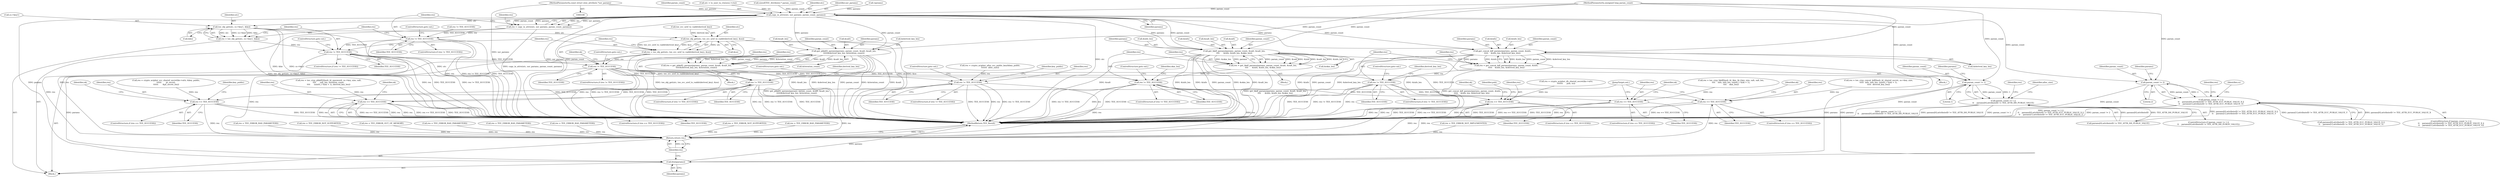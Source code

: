 digraph "0_optee_os_a637243270fc1faae16de059091795c32d86e65e@pointer" {
"1000110" [label="(MethodParameterIn,const struct utee_attribute *usr_params)"];
"1000174" [label="(Call,copy_in_attrs(utc, usr_params, param_count, params))"];
"1000172" [label="(Call,res = copy_in_attrs(utc, usr_params, param_count, params))"];
"1000180" [label="(Call,res != TEE_SUCCESS)"];
"1000194" [label="(Call,res != TEE_SUCCESS)"];
"1000207" [label="(Call,res != TEE_SUCCESS)"];
"1000314" [label="(Call,res == TEE_SUCCESS)"];
"1000847" [label="(Return,return res;)"];
"1000431" [label="(Call,res != TEE_SUCCESS)"];
"1000514" [label="(Call,res == TEE_SUCCESS)"];
"1000588" [label="(Call,res != TEE_SUCCESS)"];
"1000622" [label="(Call,res == TEE_SUCCESS)"];
"1000687" [label="(Call,res != TEE_SUCCESS)"];
"1000719" [label="(Call,res == TEE_SUCCESS)"];
"1000787" [label="(Call,res != TEE_SUCCESS)"];
"1000820" [label="(Call,res == TEE_SUCCESS)"];
"1000186" [label="(Call,tee_obj_get(utc, cs->key1, &ko))"];
"1000184" [label="(Call,res = tee_obj_get(utc, cs->key1, &ko))"];
"1000200" [label="(Call,tee_obj_get(utc, tee_svc_uref_to_vaddr(derived_key), &so))"];
"1000198" [label="(Call,res = tee_obj_get(utc, tee_svc_uref_to_vaddr(derived_key), &so))"];
"1000244" [label="(Call,param_count != 1)"];
"1000243" [label="(Call,param_count != 1 ||\n\t\t    params[0].attributeID != TEE_ATTR_DH_PUBLIC_VALUE)"];
"1000366" [label="(Call,param_count != 2)"];
"1000365" [label="(Call,param_count != 2 ||\n\t\t    params[0].attributeID != TEE_ATTR_ECC_PUBLIC_VALUE_X ||\n\t\t    params[1].attributeID != TEE_ATTR_ECC_PUBLIC_VALUE_Y)"];
"1000574" [label="(Call,get_hkdf_params(params, param_count, &salt, &salt_len,\n\t\t\t\t      &info, &info_len, &okm_len))"];
"1000572" [label="(Call,res = get_hkdf_params(params, param_count, &salt, &salt_len,\n\t\t\t\t      &info, &info_len, &okm_len))"];
"1000845" [label="(Call,free(params))"];
"1000677" [label="(Call,get_concat_kdf_params(params, param_count, &info,\n\t\t\t\t\t    &info_len, &derived_key_len))"];
"1000675" [label="(Call,res = get_concat_kdf_params(params, param_count, &info,\n\t\t\t\t\t    &info_len, &derived_key_len))"];
"1000775" [label="(Call,get_pbkdf2_params(params, param_count, &salt, &salt_len,\n\t\t\t\t\t&derived_key_len, &iteration_count))"];
"1000773" [label="(Call,res = get_pbkdf2_params(params, param_count, &salt, &salt_len,\n\t\t\t\t\t&derived_key_len, &iteration_count))"];
"1000202" [label="(Call,tee_svc_uref_to_vaddr(derived_key))"];
"1000182" [label="(Identifier,TEE_SUCCESS)"];
"1000208" [label="(Identifier,res)"];
"1000747" [label="(Block,)"];
"1000250" [label="(Identifier,params)"];
"1000113" [label="(Block,)"];
"1000212" [label="(Identifier,sk)"];
"1000675" [label="(Call,res = get_concat_kdf_params(params, param_count, &info,\n\t\t\t\t\t    &info_len, &derived_key_len))"];
"1000693" [label="(Identifier,derived_key_len)"];
"1000847" [label="(Return,return res;)"];
"1000369" [label="(Call,params[0].attributeID != TEE_ATTR_ECC_PUBLIC_VALUE_X ||\n\t\t    params[1].attributeID != TEE_ATTR_ECC_PUBLIC_VALUE_Y)"];
"1000210" [label="(ControlStructure,goto out;)"];
"1000364" [label="(ControlStructure,if (param_count != 2 ||\n\t\t    params[0].attributeID != TEE_ATTR_ECC_PUBLIC_VALUE_X ||\n\t\t    params[1].attributeID != TEE_ATTR_ECC_PUBLIC_VALUE_Y))"];
"1000778" [label="(Call,&salt)"];
"1000782" [label="(Call,&derived_key_len)"];
"1000793" [label="(Identifier,derived_key_len)"];
"1000194" [label="(Call,res != TEE_SUCCESS)"];
"1000725" [label="(Identifier,sk)"];
"1000197" [label="(ControlStructure,goto out;)"];
"1000773" [label="(Call,res = get_pbkdf2_params(params, param_count, &salt, &salt_len,\n\t\t\t\t\t&derived_key_len, &iteration_count))"];
"1000788" [label="(Identifier,res)"];
"1000680" [label="(Call,&info)"];
"1000514" [label="(Call,res == TEE_SUCCESS)"];
"1000581" [label="(Call,&info)"];
"1000111" [label="(MethodParameterIn,unsigned long param_count)"];
"1000260" [label="(Identifier,alloc_size)"];
"1000193" [label="(ControlStructure,if (res != TEE_SUCCESS))"];
"1000188" [label="(Call,cs->key1)"];
"1000623" [label="(Identifier,res)"];
"1000365" [label="(Call,param_count != 2 ||\n\t\t    params[0].attributeID != TEE_ATTR_ECC_PUBLIC_VALUE_X ||\n\t\t    params[1].attributeID != TEE_ATTR_ECC_PUBLIC_VALUE_Y)"];
"1000432" [label="(Identifier,res)"];
"1000585" [label="(Call,&okm_len)"];
"1000678" [label="(Identifier,params)"];
"1000195" [label="(Identifier,res)"];
"1000434" [label="(ControlStructure,goto out;)"];
"1000173" [label="(Identifier,res)"];
"1000621" [label="(ControlStructure,if (res == TEE_SUCCESS))"];
"1000589" [label="(Identifier,res)"];
"1000650" [label="(Block,)"];
"1000780" [label="(Call,&salt_len)"];
"1000199" [label="(Identifier,res)"];
"1000368" [label="(Literal,2)"];
"1000719" [label="(Call,res == TEE_SUCCESS)"];
"1000687" [label="(Call,res != TEE_SUCCESS)"];
"1000720" [label="(Identifier,res)"];
"1000177" [label="(Identifier,param_count)"];
"1000373" [label="(Identifier,params)"];
"1000174" [label="(Call,copy_in_attrs(utc, usr_params, param_count, params))"];
"1000821" [label="(Identifier,res)"];
"1000305" [label="(Call,res = crypto_acipher_dh_shared_secret(ko->attr,\n\t\t\t\t\t\t\t      pub, ss))"];
"1000777" [label="(Identifier,param_count)"];
"1000184" [label="(Call,res = tee_obj_get(utc, cs->key1, &ko))"];
"1000577" [label="(Call,&salt)"];
"1000172" [label="(Call,res = copy_in_attrs(utc, usr_params, param_count, params))"];
"1000849" [label="(MethodReturn,TEE_Result)"];
"1000424" [label="(Call,res = crypto_acipher_alloc_ecc_public_key(&key_public,\n\t\t\t\t\t\t\t  alloc_size))"];
"1000576" [label="(Identifier,param_count)"];
"1000588" [label="(Call,res != TEE_SUCCESS)"];
"1000191" [label="(Call,&ko)"];
"1000155" [label="(Call,res != TEE_SUCCESS)"];
"1000196" [label="(Identifier,TEE_SUCCESS)"];
"1000579" [label="(Call,&salt_len)"];
"1000433" [label="(Identifier,TEE_SUCCESS)"];
"1000314" [label="(Call,res == TEE_SUCCESS)"];
"1000140" [label="(Call,utc = to_user_ta_ctx(sess->ctx))"];
"1000624" [label="(Identifier,TEE_SUCCESS)"];
"1000684" [label="(Call,&derived_key_len)"];
"1000420" [label="(Call,res = TEE_ERROR_NOT_IMPLEMENTED)"];
"1000698" [label="(Call,res = TEE_ERROR_BAD_PARAMETERS)"];
"1000802" [label="(Call,res = tee_cryp_pbkdf2(hash_id, password, ss->key_size, salt,\n\t\t\t\t      salt_len, iteration_count,\n\t\t\t\t      (uint8_t *)(sk + 1), derived_key_len))"];
"1000718" [label="(ControlStructure,if (res == TEE_SUCCESS))"];
"1000201" [label="(Identifier,utc)"];
"1000786" [label="(ControlStructure,if (res != TEE_SUCCESS))"];
"1000844" [label="(JumpTarget,out:)"];
"1000179" [label="(ControlStructure,if (res != TEE_SUCCESS))"];
"1000587" [label="(ControlStructure,if (res != TEE_SUCCESS))"];
"1000246" [label="(Literal,1)"];
"1000688" [label="(Identifier,res)"];
"1000628" [label="(Identifier,sk)"];
"1000784" [label="(Call,&iteration_count)"];
"1000320" [label="(Identifier,sk)"];
"1000841" [label="(Call,res = TEE_ERROR_NOT_SUPPORTED)"];
"1000677" [label="(Call,get_concat_kdf_params(params, param_count, &info,\n\t\t\t\t\t    &info_len, &derived_key_len))"];
"1000603" [label="(Call,res = tee_cryp_hkdf(hash_id, ikm, ik->key_size, salt, salt_len,\n\t\t\t\t    info, info_len, (uint8_t *)(sk + 1),\n\t\t\t\t    okm_len))"];
"1000846" [label="(Identifier,params)"];
"1000787" [label="(Call,res != TEE_SUCCESS)"];
"1000774" [label="(Identifier,res)"];
"1000344" [label="(Call,res = TEE_ERROR_OUT_OF_MEMORY)"];
"1000776" [label="(Identifier,params)"];
"1000207" [label="(Call,res != TEE_SUCCESS)"];
"1000848" [label="(Identifier,res)"];
"1000256" [label="(Identifier,res)"];
"1000583" [label="(Call,&info_len)"];
"1000516" [label="(Identifier,TEE_SUCCESS)"];
"1000775" [label="(Call,get_pbkdf2_params(params, param_count, &salt, &salt_len,\n\t\t\t\t\t&derived_key_len, &iteration_count))"];
"1000502" [label="(Call,res = crypto_acipher_ecc_shared_secret(ko->attr, &key_public,\n\t\t\t\t\t\t       pt_secret,\n\t\t\t\t\t\t       &pt_secret_len))"];
"1000536" [label="(Identifier,key_public)"];
"1000386" [label="(Identifier,res)"];
"1000244" [label="(Call,param_count != 1)"];
"1000367" [label="(Identifier,param_count)"];
"1000594" [label="(Identifier,okm_len)"];
"1000183" [label="(ControlStructure,goto out;)"];
"1000520" [label="(Identifier,sk)"];
"1000599" [label="(Call,res = TEE_ERROR_BAD_PARAMETERS)"];
"1000200" [label="(Call,tee_obj_get(utc, tee_svc_uref_to_vaddr(derived_key), &so))"];
"1000242" [label="(ControlStructure,if (param_count != 1 ||\n\t\t    params[0].attributeID != TEE_ATTR_DH_PUBLIC_VALUE))"];
"1000206" [label="(ControlStructure,if (res != TEE_SUCCESS))"];
"1000575" [label="(Identifier,params)"];
"1000185" [label="(Identifier,res)"];
"1000209" [label="(Identifier,TEE_SUCCESS)"];
"1000690" [label="(ControlStructure,goto out;)"];
"1000819" [label="(ControlStructure,if (res == TEE_SUCCESS))"];
"1000110" [label="(MethodParameterIn,const struct utee_attribute *usr_params)"];
"1000573" [label="(Identifier,res)"];
"1000385" [label="(Call,res = TEE_ERROR_BAD_PARAMETERS)"];
"1000513" [label="(ControlStructure,if (res == TEE_SUCCESS))"];
"1000676" [label="(Identifier,res)"];
"1000545" [label="(Block,)"];
"1000572" [label="(Call,res = get_hkdf_params(params, param_count, &salt, &salt_len,\n\t\t\t\t      &info, &info_len, &okm_len))"];
"1000702" [label="(Call,res = tee_cryp_concat_kdf(hash_id, shared_secret, ss->key_size,\n\t\t\t\t\t  info, info_len, (uint8_t *)(sk + 1),\n\t\t\t\t\t  derived_key_len))"];
"1000591" [label="(ControlStructure,goto out;)"];
"1000178" [label="(Identifier,params)"];
"1000622" [label="(Call,res == TEE_SUCCESS)"];
"1000163" [label="(Call,sizeof(TEE_Attribute) * param_count)"];
"1000689" [label="(Identifier,TEE_SUCCESS)"];
"1000515" [label="(Identifier,res)"];
"1000247" [label="(Call,params[0].attributeID != TEE_ATTR_DH_PUBLIC_VALUE)"];
"1000255" [label="(Call,res = TEE_ERROR_BAD_PARAMETERS)"];
"1000820" [label="(Call,res == TEE_SUCCESS)"];
"1000790" [label="(ControlStructure,goto out;)"];
"1000391" [label="(Identifier,cs)"];
"1000175" [label="(Identifier,utc)"];
"1000228" [label="(Call,res = TEE_ERROR_NOT_SUPPORTED)"];
"1000826" [label="(Identifier,sk)"];
"1000348" [label="(Identifier,pub)"];
"1000721" [label="(Identifier,TEE_SUCCESS)"];
"1000187" [label="(Identifier,utc)"];
"1000682" [label="(Call,&info_len)"];
"1000315" [label="(Identifier,res)"];
"1000437" [label="(Identifier,key_public)"];
"1000822" [label="(Identifier,TEE_SUCCESS)"];
"1000176" [label="(Identifier,usr_params)"];
"1000204" [label="(Call,&so)"];
"1000574" [label="(Call,get_hkdf_params(params, param_count, &salt, &salt_len,\n\t\t\t\t      &info, &info_len, &okm_len))"];
"1000431" [label="(Call,res != TEE_SUCCESS)"];
"1000313" [label="(ControlStructure,if (res == TEE_SUCCESS))"];
"1000686" [label="(ControlStructure,if (res != TEE_SUCCESS))"];
"1000789" [label="(Identifier,TEE_SUCCESS)"];
"1000845" [label="(Call,free(params))"];
"1000245" [label="(Identifier,param_count)"];
"1000366" [label="(Call,param_count != 2)"];
"1000180" [label="(Call,res != TEE_SUCCESS)"];
"1000679" [label="(Identifier,param_count)"];
"1000316" [label="(Identifier,TEE_SUCCESS)"];
"1000243" [label="(Call,param_count != 1 ||\n\t\t    params[0].attributeID != TEE_ATTR_DH_PUBLIC_VALUE)"];
"1000168" [label="(Call,!params)"];
"1000181" [label="(Identifier,res)"];
"1000198" [label="(Call,res = tee_obj_get(utc, tee_svc_uref_to_vaddr(derived_key), &so))"];
"1000430" [label="(ControlStructure,if (res != TEE_SUCCESS))"];
"1000798" [label="(Call,res = TEE_ERROR_BAD_PARAMETERS)"];
"1000590" [label="(Identifier,TEE_SUCCESS)"];
"1000186" [label="(Call,tee_obj_get(utc, cs->key1, &ko))"];
"1000110" -> "1000108"  [label="AST: "];
"1000110" -> "1000849"  [label="DDG: usr_params"];
"1000110" -> "1000174"  [label="DDG: usr_params"];
"1000174" -> "1000172"  [label="AST: "];
"1000174" -> "1000178"  [label="CFG: "];
"1000175" -> "1000174"  [label="AST: "];
"1000176" -> "1000174"  [label="AST: "];
"1000177" -> "1000174"  [label="AST: "];
"1000178" -> "1000174"  [label="AST: "];
"1000172" -> "1000174"  [label="CFG: "];
"1000174" -> "1000849"  [label="DDG: usr_params"];
"1000174" -> "1000849"  [label="DDG: param_count"];
"1000174" -> "1000849"  [label="DDG: utc"];
"1000174" -> "1000172"  [label="DDG: utc"];
"1000174" -> "1000172"  [label="DDG: usr_params"];
"1000174" -> "1000172"  [label="DDG: param_count"];
"1000174" -> "1000172"  [label="DDG: params"];
"1000140" -> "1000174"  [label="DDG: utc"];
"1000163" -> "1000174"  [label="DDG: param_count"];
"1000111" -> "1000174"  [label="DDG: param_count"];
"1000168" -> "1000174"  [label="DDG: params"];
"1000174" -> "1000186"  [label="DDG: utc"];
"1000174" -> "1000244"  [label="DDG: param_count"];
"1000174" -> "1000366"  [label="DDG: param_count"];
"1000174" -> "1000574"  [label="DDG: params"];
"1000174" -> "1000574"  [label="DDG: param_count"];
"1000174" -> "1000677"  [label="DDG: params"];
"1000174" -> "1000677"  [label="DDG: param_count"];
"1000174" -> "1000775"  [label="DDG: params"];
"1000174" -> "1000775"  [label="DDG: param_count"];
"1000174" -> "1000845"  [label="DDG: params"];
"1000172" -> "1000113"  [label="AST: "];
"1000173" -> "1000172"  [label="AST: "];
"1000181" -> "1000172"  [label="CFG: "];
"1000172" -> "1000849"  [label="DDG: copy_in_attrs(utc, usr_params, param_count, params)"];
"1000172" -> "1000180"  [label="DDG: res"];
"1000180" -> "1000179"  [label="AST: "];
"1000180" -> "1000182"  [label="CFG: "];
"1000181" -> "1000180"  [label="AST: "];
"1000182" -> "1000180"  [label="AST: "];
"1000183" -> "1000180"  [label="CFG: "];
"1000185" -> "1000180"  [label="CFG: "];
"1000180" -> "1000849"  [label="DDG: TEE_SUCCESS"];
"1000180" -> "1000849"  [label="DDG: res"];
"1000180" -> "1000849"  [label="DDG: res != TEE_SUCCESS"];
"1000155" -> "1000180"  [label="DDG: TEE_SUCCESS"];
"1000180" -> "1000194"  [label="DDG: TEE_SUCCESS"];
"1000180" -> "1000847"  [label="DDG: res"];
"1000194" -> "1000193"  [label="AST: "];
"1000194" -> "1000196"  [label="CFG: "];
"1000195" -> "1000194"  [label="AST: "];
"1000196" -> "1000194"  [label="AST: "];
"1000197" -> "1000194"  [label="CFG: "];
"1000199" -> "1000194"  [label="CFG: "];
"1000194" -> "1000849"  [label="DDG: res != TEE_SUCCESS"];
"1000194" -> "1000849"  [label="DDG: res"];
"1000194" -> "1000849"  [label="DDG: TEE_SUCCESS"];
"1000184" -> "1000194"  [label="DDG: res"];
"1000194" -> "1000207"  [label="DDG: TEE_SUCCESS"];
"1000194" -> "1000847"  [label="DDG: res"];
"1000207" -> "1000206"  [label="AST: "];
"1000207" -> "1000209"  [label="CFG: "];
"1000208" -> "1000207"  [label="AST: "];
"1000209" -> "1000207"  [label="AST: "];
"1000210" -> "1000207"  [label="CFG: "];
"1000212" -> "1000207"  [label="CFG: "];
"1000207" -> "1000849"  [label="DDG: TEE_SUCCESS"];
"1000207" -> "1000849"  [label="DDG: res"];
"1000207" -> "1000849"  [label="DDG: res != TEE_SUCCESS"];
"1000198" -> "1000207"  [label="DDG: res"];
"1000207" -> "1000314"  [label="DDG: TEE_SUCCESS"];
"1000207" -> "1000431"  [label="DDG: TEE_SUCCESS"];
"1000207" -> "1000588"  [label="DDG: TEE_SUCCESS"];
"1000207" -> "1000687"  [label="DDG: TEE_SUCCESS"];
"1000207" -> "1000787"  [label="DDG: TEE_SUCCESS"];
"1000207" -> "1000847"  [label="DDG: res"];
"1000314" -> "1000313"  [label="AST: "];
"1000314" -> "1000316"  [label="CFG: "];
"1000315" -> "1000314"  [label="AST: "];
"1000316" -> "1000314"  [label="AST: "];
"1000320" -> "1000314"  [label="CFG: "];
"1000348" -> "1000314"  [label="CFG: "];
"1000314" -> "1000849"  [label="DDG: res"];
"1000314" -> "1000849"  [label="DDG: TEE_SUCCESS"];
"1000314" -> "1000849"  [label="DDG: res == TEE_SUCCESS"];
"1000305" -> "1000314"  [label="DDG: res"];
"1000314" -> "1000847"  [label="DDG: res"];
"1000847" -> "1000113"  [label="AST: "];
"1000847" -> "1000848"  [label="CFG: "];
"1000848" -> "1000847"  [label="AST: "];
"1000849" -> "1000847"  [label="CFG: "];
"1000847" -> "1000849"  [label="DDG: <RET>"];
"1000848" -> "1000847"  [label="DDG: res"];
"1000798" -> "1000847"  [label="DDG: res"];
"1000431" -> "1000847"  [label="DDG: res"];
"1000719" -> "1000847"  [label="DDG: res"];
"1000841" -> "1000847"  [label="DDG: res"];
"1000687" -> "1000847"  [label="DDG: res"];
"1000420" -> "1000847"  [label="DDG: res"];
"1000385" -> "1000847"  [label="DDG: res"];
"1000255" -> "1000847"  [label="DDG: res"];
"1000344" -> "1000847"  [label="DDG: res"];
"1000820" -> "1000847"  [label="DDG: res"];
"1000588" -> "1000847"  [label="DDG: res"];
"1000622" -> "1000847"  [label="DDG: res"];
"1000787" -> "1000847"  [label="DDG: res"];
"1000599" -> "1000847"  [label="DDG: res"];
"1000228" -> "1000847"  [label="DDG: res"];
"1000698" -> "1000847"  [label="DDG: res"];
"1000514" -> "1000847"  [label="DDG: res"];
"1000431" -> "1000430"  [label="AST: "];
"1000431" -> "1000433"  [label="CFG: "];
"1000432" -> "1000431"  [label="AST: "];
"1000433" -> "1000431"  [label="AST: "];
"1000434" -> "1000431"  [label="CFG: "];
"1000437" -> "1000431"  [label="CFG: "];
"1000431" -> "1000849"  [label="DDG: res"];
"1000431" -> "1000849"  [label="DDG: res != TEE_SUCCESS"];
"1000431" -> "1000849"  [label="DDG: TEE_SUCCESS"];
"1000424" -> "1000431"  [label="DDG: res"];
"1000431" -> "1000514"  [label="DDG: TEE_SUCCESS"];
"1000514" -> "1000513"  [label="AST: "];
"1000514" -> "1000516"  [label="CFG: "];
"1000515" -> "1000514"  [label="AST: "];
"1000516" -> "1000514"  [label="AST: "];
"1000520" -> "1000514"  [label="CFG: "];
"1000536" -> "1000514"  [label="CFG: "];
"1000514" -> "1000849"  [label="DDG: res == TEE_SUCCESS"];
"1000514" -> "1000849"  [label="DDG: res"];
"1000514" -> "1000849"  [label="DDG: TEE_SUCCESS"];
"1000502" -> "1000514"  [label="DDG: res"];
"1000588" -> "1000587"  [label="AST: "];
"1000588" -> "1000590"  [label="CFG: "];
"1000589" -> "1000588"  [label="AST: "];
"1000590" -> "1000588"  [label="AST: "];
"1000591" -> "1000588"  [label="CFG: "];
"1000594" -> "1000588"  [label="CFG: "];
"1000588" -> "1000849"  [label="DDG: res"];
"1000588" -> "1000849"  [label="DDG: TEE_SUCCESS"];
"1000588" -> "1000849"  [label="DDG: res != TEE_SUCCESS"];
"1000572" -> "1000588"  [label="DDG: res"];
"1000588" -> "1000622"  [label="DDG: TEE_SUCCESS"];
"1000622" -> "1000621"  [label="AST: "];
"1000622" -> "1000624"  [label="CFG: "];
"1000623" -> "1000622"  [label="AST: "];
"1000624" -> "1000622"  [label="AST: "];
"1000628" -> "1000622"  [label="CFG: "];
"1000844" -> "1000622"  [label="CFG: "];
"1000622" -> "1000849"  [label="DDG: res == TEE_SUCCESS"];
"1000622" -> "1000849"  [label="DDG: res"];
"1000622" -> "1000849"  [label="DDG: TEE_SUCCESS"];
"1000603" -> "1000622"  [label="DDG: res"];
"1000687" -> "1000686"  [label="AST: "];
"1000687" -> "1000689"  [label="CFG: "];
"1000688" -> "1000687"  [label="AST: "];
"1000689" -> "1000687"  [label="AST: "];
"1000690" -> "1000687"  [label="CFG: "];
"1000693" -> "1000687"  [label="CFG: "];
"1000687" -> "1000849"  [label="DDG: TEE_SUCCESS"];
"1000687" -> "1000849"  [label="DDG: res != TEE_SUCCESS"];
"1000687" -> "1000849"  [label="DDG: res"];
"1000675" -> "1000687"  [label="DDG: res"];
"1000687" -> "1000719"  [label="DDG: TEE_SUCCESS"];
"1000719" -> "1000718"  [label="AST: "];
"1000719" -> "1000721"  [label="CFG: "];
"1000720" -> "1000719"  [label="AST: "];
"1000721" -> "1000719"  [label="AST: "];
"1000725" -> "1000719"  [label="CFG: "];
"1000844" -> "1000719"  [label="CFG: "];
"1000719" -> "1000849"  [label="DDG: TEE_SUCCESS"];
"1000719" -> "1000849"  [label="DDG: res"];
"1000719" -> "1000849"  [label="DDG: res == TEE_SUCCESS"];
"1000702" -> "1000719"  [label="DDG: res"];
"1000787" -> "1000786"  [label="AST: "];
"1000787" -> "1000789"  [label="CFG: "];
"1000788" -> "1000787"  [label="AST: "];
"1000789" -> "1000787"  [label="AST: "];
"1000790" -> "1000787"  [label="CFG: "];
"1000793" -> "1000787"  [label="CFG: "];
"1000787" -> "1000849"  [label="DDG: TEE_SUCCESS"];
"1000787" -> "1000849"  [label="DDG: res"];
"1000787" -> "1000849"  [label="DDG: res != TEE_SUCCESS"];
"1000773" -> "1000787"  [label="DDG: res"];
"1000787" -> "1000820"  [label="DDG: TEE_SUCCESS"];
"1000820" -> "1000819"  [label="AST: "];
"1000820" -> "1000822"  [label="CFG: "];
"1000821" -> "1000820"  [label="AST: "];
"1000822" -> "1000820"  [label="AST: "];
"1000826" -> "1000820"  [label="CFG: "];
"1000844" -> "1000820"  [label="CFG: "];
"1000820" -> "1000849"  [label="DDG: res == TEE_SUCCESS"];
"1000820" -> "1000849"  [label="DDG: TEE_SUCCESS"];
"1000820" -> "1000849"  [label="DDG: res"];
"1000802" -> "1000820"  [label="DDG: res"];
"1000186" -> "1000184"  [label="AST: "];
"1000186" -> "1000191"  [label="CFG: "];
"1000187" -> "1000186"  [label="AST: "];
"1000188" -> "1000186"  [label="AST: "];
"1000191" -> "1000186"  [label="AST: "];
"1000184" -> "1000186"  [label="CFG: "];
"1000186" -> "1000849"  [label="DDG: cs->key1"];
"1000186" -> "1000849"  [label="DDG: utc"];
"1000186" -> "1000849"  [label="DDG: &ko"];
"1000186" -> "1000184"  [label="DDG: utc"];
"1000186" -> "1000184"  [label="DDG: cs->key1"];
"1000186" -> "1000184"  [label="DDG: &ko"];
"1000186" -> "1000200"  [label="DDG: utc"];
"1000184" -> "1000113"  [label="AST: "];
"1000185" -> "1000184"  [label="AST: "];
"1000195" -> "1000184"  [label="CFG: "];
"1000184" -> "1000849"  [label="DDG: tee_obj_get(utc, cs->key1, &ko)"];
"1000200" -> "1000198"  [label="AST: "];
"1000200" -> "1000204"  [label="CFG: "];
"1000201" -> "1000200"  [label="AST: "];
"1000202" -> "1000200"  [label="AST: "];
"1000204" -> "1000200"  [label="AST: "];
"1000198" -> "1000200"  [label="CFG: "];
"1000200" -> "1000849"  [label="DDG: utc"];
"1000200" -> "1000849"  [label="DDG: &so"];
"1000200" -> "1000849"  [label="DDG: tee_svc_uref_to_vaddr(derived_key)"];
"1000200" -> "1000198"  [label="DDG: utc"];
"1000200" -> "1000198"  [label="DDG: tee_svc_uref_to_vaddr(derived_key)"];
"1000200" -> "1000198"  [label="DDG: &so"];
"1000202" -> "1000200"  [label="DDG: derived_key"];
"1000198" -> "1000113"  [label="AST: "];
"1000199" -> "1000198"  [label="AST: "];
"1000208" -> "1000198"  [label="CFG: "];
"1000198" -> "1000849"  [label="DDG: tee_obj_get(utc, tee_svc_uref_to_vaddr(derived_key), &so)"];
"1000244" -> "1000243"  [label="AST: "];
"1000244" -> "1000246"  [label="CFG: "];
"1000245" -> "1000244"  [label="AST: "];
"1000246" -> "1000244"  [label="AST: "];
"1000250" -> "1000244"  [label="CFG: "];
"1000243" -> "1000244"  [label="CFG: "];
"1000244" -> "1000849"  [label="DDG: param_count"];
"1000244" -> "1000243"  [label="DDG: param_count"];
"1000244" -> "1000243"  [label="DDG: 1"];
"1000111" -> "1000244"  [label="DDG: param_count"];
"1000243" -> "1000242"  [label="AST: "];
"1000243" -> "1000247"  [label="CFG: "];
"1000247" -> "1000243"  [label="AST: "];
"1000256" -> "1000243"  [label="CFG: "];
"1000260" -> "1000243"  [label="CFG: "];
"1000243" -> "1000849"  [label="DDG: param_count != 1"];
"1000243" -> "1000849"  [label="DDG: param_count != 1 ||\n\t\t    params[0].attributeID != TEE_ATTR_DH_PUBLIC_VALUE"];
"1000243" -> "1000849"  [label="DDG: params[0].attributeID != TEE_ATTR_DH_PUBLIC_VALUE"];
"1000247" -> "1000243"  [label="DDG: params[0].attributeID"];
"1000247" -> "1000243"  [label="DDG: TEE_ATTR_DH_PUBLIC_VALUE"];
"1000366" -> "1000365"  [label="AST: "];
"1000366" -> "1000368"  [label="CFG: "];
"1000367" -> "1000366"  [label="AST: "];
"1000368" -> "1000366"  [label="AST: "];
"1000373" -> "1000366"  [label="CFG: "];
"1000365" -> "1000366"  [label="CFG: "];
"1000366" -> "1000849"  [label="DDG: param_count"];
"1000366" -> "1000365"  [label="DDG: param_count"];
"1000366" -> "1000365"  [label="DDG: 2"];
"1000111" -> "1000366"  [label="DDG: param_count"];
"1000365" -> "1000364"  [label="AST: "];
"1000365" -> "1000369"  [label="CFG: "];
"1000369" -> "1000365"  [label="AST: "];
"1000386" -> "1000365"  [label="CFG: "];
"1000391" -> "1000365"  [label="CFG: "];
"1000365" -> "1000849"  [label="DDG: params[0].attributeID != TEE_ATTR_ECC_PUBLIC_VALUE_X ||\n\t\t    params[1].attributeID != TEE_ATTR_ECC_PUBLIC_VALUE_Y"];
"1000365" -> "1000849"  [label="DDG: param_count != 2 ||\n\t\t    params[0].attributeID != TEE_ATTR_ECC_PUBLIC_VALUE_X ||\n\t\t    params[1].attributeID != TEE_ATTR_ECC_PUBLIC_VALUE_Y"];
"1000365" -> "1000849"  [label="DDG: param_count != 2"];
"1000369" -> "1000365"  [label="DDG: params[0].attributeID != TEE_ATTR_ECC_PUBLIC_VALUE_X"];
"1000369" -> "1000365"  [label="DDG: params[1].attributeID != TEE_ATTR_ECC_PUBLIC_VALUE_Y"];
"1000574" -> "1000572"  [label="AST: "];
"1000574" -> "1000585"  [label="CFG: "];
"1000575" -> "1000574"  [label="AST: "];
"1000576" -> "1000574"  [label="AST: "];
"1000577" -> "1000574"  [label="AST: "];
"1000579" -> "1000574"  [label="AST: "];
"1000581" -> "1000574"  [label="AST: "];
"1000583" -> "1000574"  [label="AST: "];
"1000585" -> "1000574"  [label="AST: "];
"1000572" -> "1000574"  [label="CFG: "];
"1000574" -> "1000849"  [label="DDG: &salt_len"];
"1000574" -> "1000849"  [label="DDG: &salt"];
"1000574" -> "1000849"  [label="DDG: &info_len"];
"1000574" -> "1000849"  [label="DDG: &info"];
"1000574" -> "1000849"  [label="DDG: param_count"];
"1000574" -> "1000849"  [label="DDG: &okm_len"];
"1000574" -> "1000572"  [label="DDG: param_count"];
"1000574" -> "1000572"  [label="DDG: &salt"];
"1000574" -> "1000572"  [label="DDG: &info"];
"1000574" -> "1000572"  [label="DDG: &salt_len"];
"1000574" -> "1000572"  [label="DDG: &info_len"];
"1000574" -> "1000572"  [label="DDG: &okm_len"];
"1000574" -> "1000572"  [label="DDG: params"];
"1000111" -> "1000574"  [label="DDG: param_count"];
"1000574" -> "1000845"  [label="DDG: params"];
"1000572" -> "1000545"  [label="AST: "];
"1000573" -> "1000572"  [label="AST: "];
"1000589" -> "1000572"  [label="CFG: "];
"1000572" -> "1000849"  [label="DDG: get_hkdf_params(params, param_count, &salt, &salt_len,\n\t\t\t\t      &info, &info_len, &okm_len)"];
"1000845" -> "1000113"  [label="AST: "];
"1000845" -> "1000846"  [label="CFG: "];
"1000846" -> "1000845"  [label="AST: "];
"1000848" -> "1000845"  [label="CFG: "];
"1000845" -> "1000849"  [label="DDG: params"];
"1000677" -> "1000845"  [label="DDG: params"];
"1000775" -> "1000845"  [label="DDG: params"];
"1000677" -> "1000675"  [label="AST: "];
"1000677" -> "1000684"  [label="CFG: "];
"1000678" -> "1000677"  [label="AST: "];
"1000679" -> "1000677"  [label="AST: "];
"1000680" -> "1000677"  [label="AST: "];
"1000682" -> "1000677"  [label="AST: "];
"1000684" -> "1000677"  [label="AST: "];
"1000675" -> "1000677"  [label="CFG: "];
"1000677" -> "1000849"  [label="DDG: &info_len"];
"1000677" -> "1000849"  [label="DDG: &derived_key_len"];
"1000677" -> "1000849"  [label="DDG: &info"];
"1000677" -> "1000849"  [label="DDG: param_count"];
"1000677" -> "1000675"  [label="DDG: &info_len"];
"1000677" -> "1000675"  [label="DDG: param_count"];
"1000677" -> "1000675"  [label="DDG: &derived_key_len"];
"1000677" -> "1000675"  [label="DDG: params"];
"1000677" -> "1000675"  [label="DDG: &info"];
"1000111" -> "1000677"  [label="DDG: param_count"];
"1000675" -> "1000650"  [label="AST: "];
"1000676" -> "1000675"  [label="AST: "];
"1000688" -> "1000675"  [label="CFG: "];
"1000675" -> "1000849"  [label="DDG: get_concat_kdf_params(params, param_count, &info,\n\t\t\t\t\t    &info_len, &derived_key_len)"];
"1000775" -> "1000773"  [label="AST: "];
"1000775" -> "1000784"  [label="CFG: "];
"1000776" -> "1000775"  [label="AST: "];
"1000777" -> "1000775"  [label="AST: "];
"1000778" -> "1000775"  [label="AST: "];
"1000780" -> "1000775"  [label="AST: "];
"1000782" -> "1000775"  [label="AST: "];
"1000784" -> "1000775"  [label="AST: "];
"1000773" -> "1000775"  [label="CFG: "];
"1000775" -> "1000849"  [label="DDG: &salt_len"];
"1000775" -> "1000849"  [label="DDG: &derived_key_len"];
"1000775" -> "1000849"  [label="DDG: param_count"];
"1000775" -> "1000849"  [label="DDG: &iteration_count"];
"1000775" -> "1000849"  [label="DDG: &salt"];
"1000775" -> "1000773"  [label="DDG: &salt"];
"1000775" -> "1000773"  [label="DDG: &salt_len"];
"1000775" -> "1000773"  [label="DDG: &derived_key_len"];
"1000775" -> "1000773"  [label="DDG: param_count"];
"1000775" -> "1000773"  [label="DDG: params"];
"1000775" -> "1000773"  [label="DDG: &iteration_count"];
"1000111" -> "1000775"  [label="DDG: param_count"];
"1000773" -> "1000747"  [label="AST: "];
"1000774" -> "1000773"  [label="AST: "];
"1000788" -> "1000773"  [label="CFG: "];
"1000773" -> "1000849"  [label="DDG: get_pbkdf2_params(params, param_count, &salt, &salt_len,\n\t\t\t\t\t&derived_key_len, &iteration_count)"];
}
